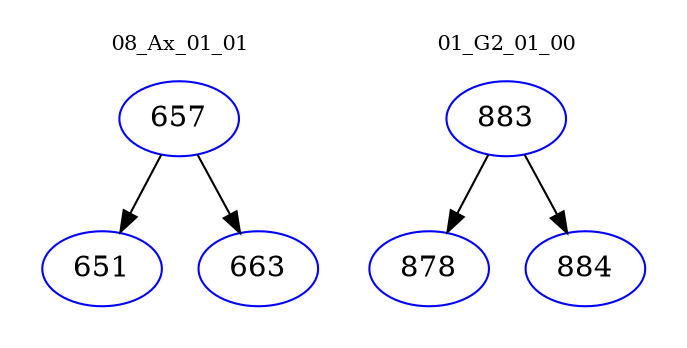digraph{
subgraph cluster_0 {
color = white
label = "08_Ax_01_01";
fontsize=10;
T0_657 [label="657", color="blue"]
T0_657 -> T0_651 [color="black"]
T0_651 [label="651", color="blue"]
T0_657 -> T0_663 [color="black"]
T0_663 [label="663", color="blue"]
}
subgraph cluster_1 {
color = white
label = "01_G2_01_00";
fontsize=10;
T1_883 [label="883", color="blue"]
T1_883 -> T1_878 [color="black"]
T1_878 [label="878", color="blue"]
T1_883 -> T1_884 [color="black"]
T1_884 [label="884", color="blue"]
}
}

